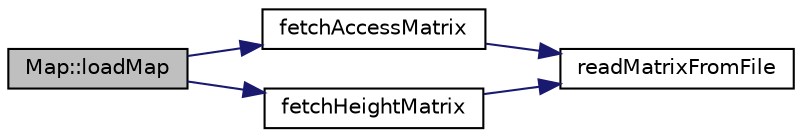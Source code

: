 digraph "Map::loadMap"
{
 // LATEX_PDF_SIZE
  edge [fontname="Helvetica",fontsize="10",labelfontname="Helvetica",labelfontsize="10"];
  node [fontname="Helvetica",fontsize="10",shape=record];
  rankdir="LR";
  Node1 [label="Map::loadMap",height=0.2,width=0.4,color="black", fillcolor="grey75", style="filled", fontcolor="black",tooltip="Loads the map information from generated assets. Currently loads the access map and height map inform..."];
  Node1 -> Node2 [color="midnightblue",fontsize="10",style="solid",fontname="Helvetica"];
  Node2 [label="fetchAccessMatrix",height=0.2,width=0.4,color="black", fillcolor="white", style="filled",URL="$MapReader_8cpp.html#a54309908b24ddb8124bb51147ed4ce35",tooltip="Loads the access map from the given path."];
  Node2 -> Node3 [color="midnightblue",fontsize="10",style="solid",fontname="Helvetica"];
  Node3 [label="readMatrixFromFile",height=0.2,width=0.4,color="black", fillcolor="white", style="filled",URL="$rehtiLib_2assets_2reader_2src_2Utils_8cpp.html#aabe32cf7f7f2a7f7154cbceaeafb49a6",tooltip="Reads a matrix from a text file. Values should be separated by commas and rows by newlines."];
  Node1 -> Node4 [color="midnightblue",fontsize="10",style="solid",fontname="Helvetica"];
  Node4 [label="fetchHeightMatrix",height=0.2,width=0.4,color="black", fillcolor="white", style="filled",URL="$MapReader_8cpp.html#a2ac7fa2ac999e004c723cd45b861c13c",tooltip="Loads the height map from the given path."];
  Node4 -> Node3 [color="midnightblue",fontsize="10",style="solid",fontname="Helvetica"];
}
